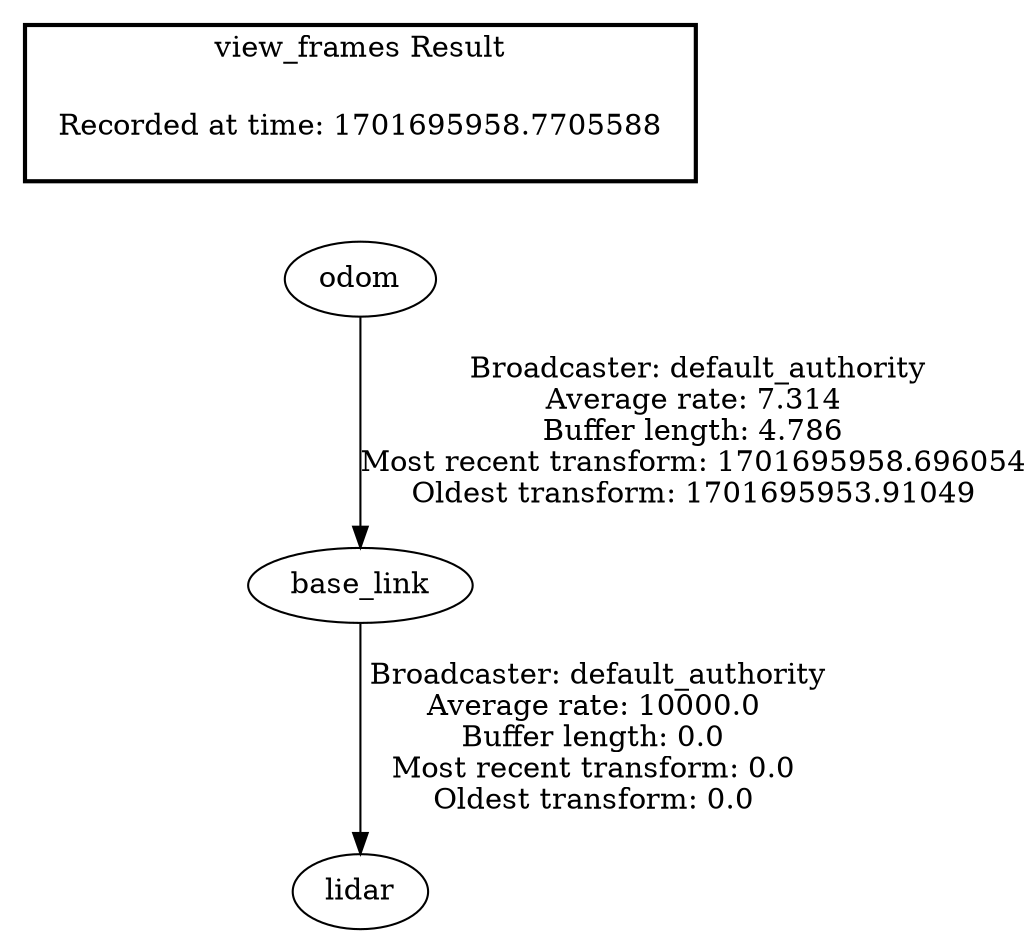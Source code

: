 digraph G {
"base_link" -> "lidar"[label=" Broadcaster: default_authority\nAverage rate: 10000.0\nBuffer length: 0.0\nMost recent transform: 0.0\nOldest transform: 0.0\n"];
"odom" -> "base_link"[label=" Broadcaster: default_authority\nAverage rate: 7.314\nBuffer length: 4.786\nMost recent transform: 1701695958.696054\nOldest transform: 1701695953.91049\n"];
edge [style=invis];
 subgraph cluster_legend { style=bold; color=black; label ="view_frames Result";
"Recorded at time: 1701695958.7705588"[ shape=plaintext ] ;
}->"odom";
}
